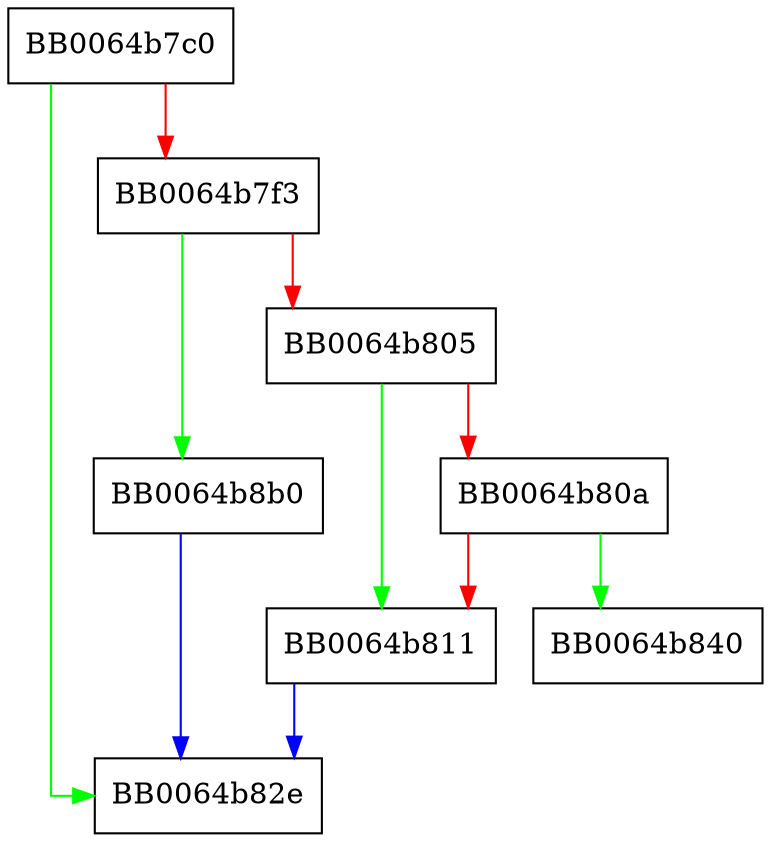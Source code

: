 digraph OSSL_STORE_SEARCH_by_key_fingerprint {
  node [shape="box"];
  graph [splines=ortho];
  BB0064b7c0 -> BB0064b82e [color="green"];
  BB0064b7c0 -> BB0064b7f3 [color="red"];
  BB0064b7f3 -> BB0064b8b0 [color="green"];
  BB0064b7f3 -> BB0064b805 [color="red"];
  BB0064b805 -> BB0064b811 [color="green"];
  BB0064b805 -> BB0064b80a [color="red"];
  BB0064b80a -> BB0064b840 [color="green"];
  BB0064b80a -> BB0064b811 [color="red"];
  BB0064b811 -> BB0064b82e [color="blue"];
  BB0064b8b0 -> BB0064b82e [color="blue"];
}